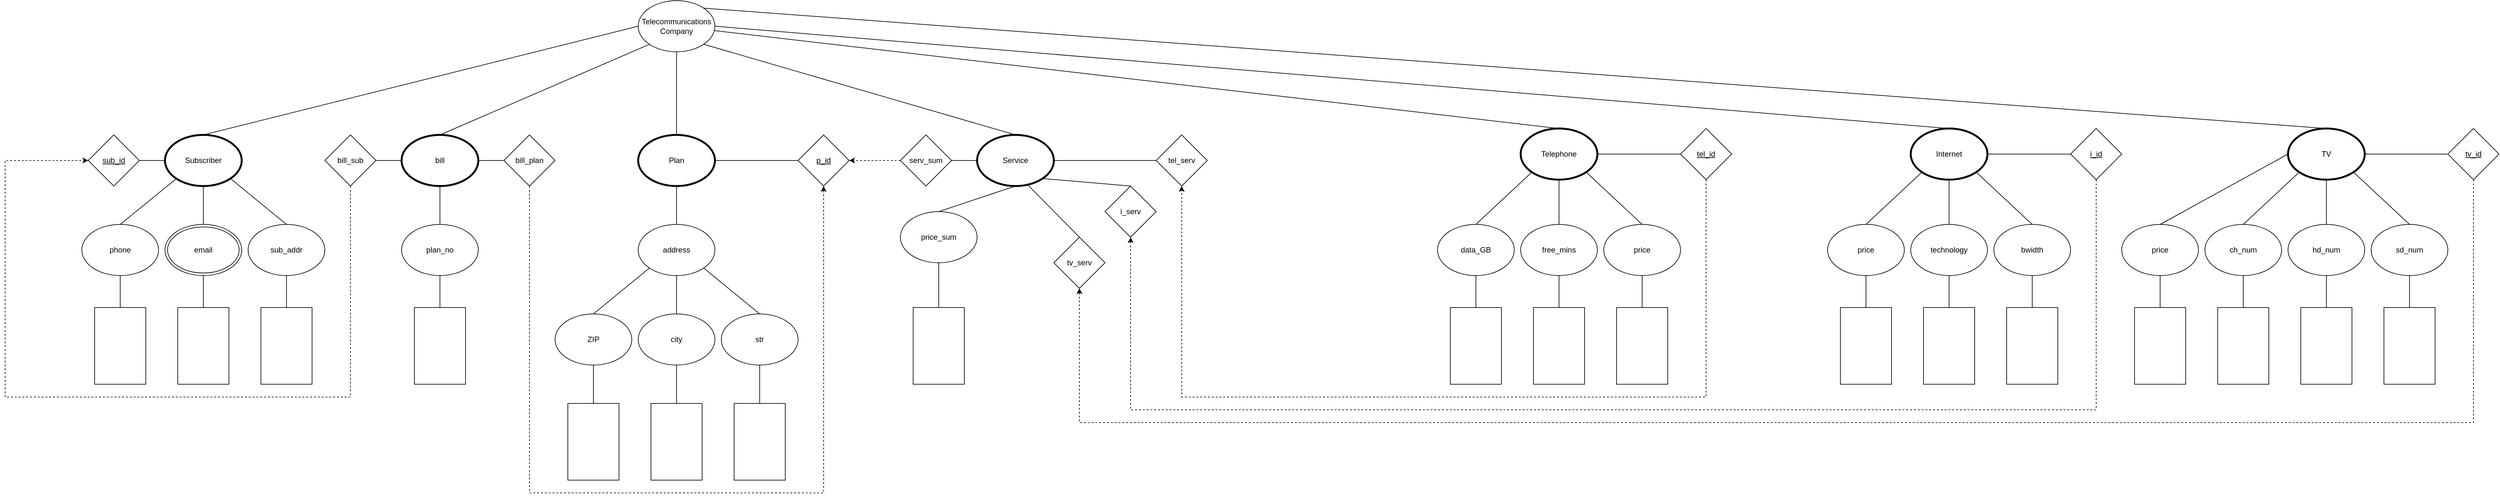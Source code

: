 <mxfile version="20.6.2" type="device"><diagram id="_O1bVxyvgIT5ZlkTUjTF" name="Page-1"><mxGraphModel dx="1806" dy="826" grid="1" gridSize="10" guides="1" tooltips="1" connect="1" arrows="1" fold="1" page="0" pageScale="1" pageWidth="850" pageHeight="1100" math="0" shadow="0"><root><mxCell id="0"/><mxCell id="1" parent="0"/><mxCell id="fbvqgnFjn6PV2NmL-w1n-10" style="rounded=0;orthogonalLoop=1;jettySize=auto;html=1;exitX=0;exitY=0.5;exitDx=0;exitDy=0;entryX=0.5;entryY=0;entryDx=0;entryDy=0;endArrow=none;endFill=0;" parent="1" source="fbvqgnFjn6PV2NmL-w1n-1" target="fbvqgnFjn6PV2NmL-w1n-14" edge="1"><mxGeometry relative="1" as="geometry"><mxPoint x="70" y="240" as="targetPoint"/></mxGeometry></mxCell><mxCell id="fbvqgnFjn6PV2NmL-w1n-67" style="edgeStyle=none;rounded=0;orthogonalLoop=1;jettySize=auto;html=1;exitX=0.5;exitY=1;exitDx=0;exitDy=0;entryX=0.5;entryY=0;entryDx=0;entryDy=0;endArrow=none;endFill=0;" parent="1" source="fbvqgnFjn6PV2NmL-w1n-1" target="fbvqgnFjn6PV2NmL-w1n-47" edge="1"><mxGeometry relative="1" as="geometry"/></mxCell><mxCell id="fbvqgnFjn6PV2NmL-w1n-1" value="Telecommunications&lt;br&gt;Company" style="ellipse;whiteSpace=wrap;html=1;" parent="1" vertex="1"><mxGeometry x="710" y="30" width="120" height="80" as="geometry"/></mxCell><mxCell id="fbvqgnFjn6PV2NmL-w1n-16" style="rounded=0;orthogonalLoop=1;jettySize=auto;html=1;exitX=0;exitY=0.5;exitDx=0;exitDy=0;entryX=1;entryY=0.5;entryDx=0;entryDy=0;endArrow=none;endFill=0;" parent="1" source="fbvqgnFjn6PV2NmL-w1n-14" target="fbvqgnFjn6PV2NmL-w1n-15" edge="1"><mxGeometry relative="1" as="geometry"/></mxCell><mxCell id="fbvqgnFjn6PV2NmL-w1n-23" style="rounded=0;orthogonalLoop=1;jettySize=auto;html=1;exitX=0.5;exitY=1;exitDx=0;exitDy=0;entryX=0.5;entryY=0;entryDx=0;entryDy=0;endArrow=none;endFill=0;" parent="1" source="fbvqgnFjn6PV2NmL-w1n-14" target="fbvqgnFjn6PV2NmL-w1n-25" edge="1"><mxGeometry relative="1" as="geometry"><mxPoint x="30" y="380.0" as="targetPoint"/></mxGeometry></mxCell><mxCell id="fbvqgnFjn6PV2NmL-w1n-24" style="rounded=0;orthogonalLoop=1;jettySize=auto;html=1;exitX=1;exitY=1;exitDx=0;exitDy=0;entryX=0.5;entryY=0;entryDx=0;entryDy=0;endArrow=none;endFill=0;" parent="1" source="fbvqgnFjn6PV2NmL-w1n-14" target="fbvqgnFjn6PV2NmL-w1n-21" edge="1"><mxGeometry relative="1" as="geometry"/></mxCell><mxCell id="fbvqgnFjn6PV2NmL-w1n-14" value="Subscriber" style="ellipse;whiteSpace=wrap;html=1;strokeWidth=3;" parent="1" vertex="1"><mxGeometry x="-30" y="240" width="120" height="80" as="geometry"/></mxCell><mxCell id="fbvqgnFjn6PV2NmL-w1n-15" value="&lt;u&gt;sub_id&lt;/u&gt;" style="rhombus;whiteSpace=wrap;html=1;" parent="1" vertex="1"><mxGeometry x="-150" y="240" width="80" height="80" as="geometry"/></mxCell><mxCell id="fbvqgnFjn6PV2NmL-w1n-31" style="rounded=0;orthogonalLoop=1;jettySize=auto;html=1;exitX=0.5;exitY=1;exitDx=0;exitDy=0;entryX=0.5;entryY=0;entryDx=0;entryDy=0;endArrow=none;endFill=0;" parent="1" source="fbvqgnFjn6PV2NmL-w1n-19" target="fbvqgnFjn6PV2NmL-w1n-27" edge="1"><mxGeometry relative="1" as="geometry"/></mxCell><mxCell id="fbvqgnFjn6PV2NmL-w1n-19" value="phone" style="ellipse;whiteSpace=wrap;html=1;" parent="1" vertex="1"><mxGeometry x="-160" y="380" width="120" height="80" as="geometry"/></mxCell><mxCell id="fbvqgnFjn6PV2NmL-w1n-33" style="rounded=0;orthogonalLoop=1;jettySize=auto;html=1;exitX=0.5;exitY=1;exitDx=0;exitDy=0;entryX=0.5;entryY=0;entryDx=0;entryDy=0;endArrow=none;endFill=0;" parent="1" source="fbvqgnFjn6PV2NmL-w1n-21" target="fbvqgnFjn6PV2NmL-w1n-29" edge="1"><mxGeometry relative="1" as="geometry"/></mxCell><mxCell id="fbvqgnFjn6PV2NmL-w1n-21" value="sub_addr" style="ellipse;whiteSpace=wrap;html=1;" parent="1" vertex="1"><mxGeometry x="100" y="380" width="120" height="80" as="geometry"/></mxCell><mxCell id="fbvqgnFjn6PV2NmL-w1n-32" style="rounded=0;orthogonalLoop=1;jettySize=auto;html=1;exitX=0.5;exitY=1;exitDx=0;exitDy=0;entryX=0.5;entryY=0;entryDx=0;entryDy=0;endArrow=none;endFill=0;" parent="1" source="fbvqgnFjn6PV2NmL-w1n-25" target="fbvqgnFjn6PV2NmL-w1n-30" edge="1"><mxGeometry relative="1" as="geometry"/></mxCell><mxCell id="fbvqgnFjn6PV2NmL-w1n-25" value="email" style="ellipse;shape=doubleEllipse;whiteSpace=wrap;html=1;" parent="1" vertex="1"><mxGeometry x="-30" y="380" width="120" height="80" as="geometry"/></mxCell><mxCell id="fbvqgnFjn6PV2NmL-w1n-27" value="" style="rounded=0;whiteSpace=wrap;html=1;" parent="1" vertex="1"><mxGeometry x="-140" y="510" width="80" height="120" as="geometry"/></mxCell><mxCell id="fbvqgnFjn6PV2NmL-w1n-29" value="" style="rounded=0;whiteSpace=wrap;html=1;" parent="1" vertex="1"><mxGeometry x="120" y="510" width="80" height="120" as="geometry"/></mxCell><mxCell id="fbvqgnFjn6PV2NmL-w1n-30" value="" style="rounded=0;whiteSpace=wrap;html=1;" parent="1" vertex="1"><mxGeometry x="-10" y="510" width="80" height="120" as="geometry"/></mxCell><mxCell id="fbvqgnFjn6PV2NmL-w1n-34" style="rounded=0;orthogonalLoop=1;jettySize=auto;html=1;exitX=0;exitY=1;exitDx=0;exitDy=0;entryX=0.5;entryY=0;entryDx=0;entryDy=0;endArrow=none;endFill=0;" parent="1" edge="1"><mxGeometry relative="1" as="geometry"><mxPoint x="-12.18" y="308.447" as="sourcePoint"/><mxPoint x="-100" y="380.0" as="targetPoint"/></mxGeometry></mxCell><mxCell id="fbvqgnFjn6PV2NmL-w1n-39" style="edgeStyle=none;rounded=0;orthogonalLoop=1;jettySize=auto;html=1;exitX=0.5;exitY=1;exitDx=0;exitDy=0;entryX=0.5;entryY=0;entryDx=0;entryDy=0;endArrow=none;endFill=0;" parent="1" source="fbvqgnFjn6PV2NmL-w1n-36" target="fbvqgnFjn6PV2NmL-w1n-38" edge="1"><mxGeometry relative="1" as="geometry"/></mxCell><mxCell id="fbvqgnFjn6PV2NmL-w1n-41" style="edgeStyle=none;rounded=0;orthogonalLoop=1;jettySize=auto;html=1;exitX=0.5;exitY=0;exitDx=0;exitDy=0;entryX=0;entryY=1;entryDx=0;entryDy=0;endArrow=none;endFill=0;" parent="1" source="fbvqgnFjn6PV2NmL-w1n-36" target="fbvqgnFjn6PV2NmL-w1n-1" edge="1"><mxGeometry relative="1" as="geometry"/></mxCell><mxCell id="fbvqgnFjn6PV2NmL-w1n-43" style="edgeStyle=none;rounded=0;orthogonalLoop=1;jettySize=auto;html=1;exitX=0;exitY=0.5;exitDx=0;exitDy=0;entryX=1;entryY=0.5;entryDx=0;entryDy=0;endArrow=none;endFill=0;" parent="1" source="fbvqgnFjn6PV2NmL-w1n-36" target="fbvqgnFjn6PV2NmL-w1n-42" edge="1"><mxGeometry relative="1" as="geometry"/></mxCell><mxCell id="fbvqgnFjn6PV2NmL-w1n-46" style="rounded=0;orthogonalLoop=1;jettySize=auto;html=1;exitX=1;exitY=0.5;exitDx=0;exitDy=0;entryX=0;entryY=0.5;entryDx=0;entryDy=0;endArrow=none;endFill=0;" parent="1" source="fbvqgnFjn6PV2NmL-w1n-36" target="fbvqgnFjn6PV2NmL-w1n-45" edge="1"><mxGeometry relative="1" as="geometry"/></mxCell><mxCell id="fbvqgnFjn6PV2NmL-w1n-36" value="bill" style="ellipse;whiteSpace=wrap;html=1;strokeWidth=3;" parent="1" vertex="1"><mxGeometry x="340" y="240" width="120" height="80" as="geometry"/></mxCell><mxCell id="fbvqgnFjn6PV2NmL-w1n-37" value="" style="rounded=0;whiteSpace=wrap;html=1;" parent="1" vertex="1"><mxGeometry x="360" y="510" width="80" height="120" as="geometry"/></mxCell><mxCell id="fbvqgnFjn6PV2NmL-w1n-40" style="edgeStyle=none;rounded=0;orthogonalLoop=1;jettySize=auto;html=1;exitX=0.5;exitY=1;exitDx=0;exitDy=0;entryX=0.5;entryY=0;entryDx=0;entryDy=0;endArrow=none;endFill=0;" parent="1" source="fbvqgnFjn6PV2NmL-w1n-38" target="fbvqgnFjn6PV2NmL-w1n-37" edge="1"><mxGeometry relative="1" as="geometry"/></mxCell><mxCell id="fbvqgnFjn6PV2NmL-w1n-38" value="plan_no" style="ellipse;whiteSpace=wrap;html=1;" parent="1" vertex="1"><mxGeometry x="340" y="380" width="120" height="80" as="geometry"/></mxCell><mxCell id="fbvqgnFjn6PV2NmL-w1n-44" style="edgeStyle=orthogonalEdgeStyle;rounded=0;orthogonalLoop=1;jettySize=auto;html=1;exitX=0.5;exitY=1;exitDx=0;exitDy=0;entryX=0;entryY=0.5;entryDx=0;entryDy=0;endArrow=classic;endFill=1;dashed=1;" parent="1" source="fbvqgnFjn6PV2NmL-w1n-42" target="fbvqgnFjn6PV2NmL-w1n-15" edge="1"><mxGeometry relative="1" as="geometry"><Array as="points"><mxPoint x="260" y="650"/><mxPoint x="-280" y="650"/><mxPoint x="-280" y="280"/></Array></mxGeometry></mxCell><mxCell id="fbvqgnFjn6PV2NmL-w1n-42" value="bill_sub" style="rhombus;whiteSpace=wrap;html=1;" parent="1" vertex="1"><mxGeometry x="220" y="240" width="80" height="80" as="geometry"/></mxCell><mxCell id="fbvqgnFjn6PV2NmL-w1n-50" style="edgeStyle=orthogonalEdgeStyle;rounded=0;orthogonalLoop=1;jettySize=auto;html=1;exitX=0.5;exitY=1;exitDx=0;exitDy=0;entryX=0.5;entryY=1;entryDx=0;entryDy=0;endArrow=classic;endFill=1;dashed=1;" parent="1" source="fbvqgnFjn6PV2NmL-w1n-45" target="fbvqgnFjn6PV2NmL-w1n-49" edge="1"><mxGeometry relative="1" as="geometry"><Array as="points"><mxPoint x="540" y="800"/><mxPoint x="1000" y="800"/></Array></mxGeometry></mxCell><mxCell id="fbvqgnFjn6PV2NmL-w1n-45" value="bill_plan" style="rhombus;whiteSpace=wrap;html=1;" parent="1" vertex="1"><mxGeometry x="500" y="240" width="80" height="80" as="geometry"/></mxCell><mxCell id="fbvqgnFjn6PV2NmL-w1n-56" style="rounded=0;orthogonalLoop=1;jettySize=auto;html=1;exitX=0.5;exitY=1;exitDx=0;exitDy=0;entryX=0.5;entryY=0;entryDx=0;entryDy=0;endArrow=none;endFill=0;" parent="1" source="fbvqgnFjn6PV2NmL-w1n-47" target="fbvqgnFjn6PV2NmL-w1n-51" edge="1"><mxGeometry relative="1" as="geometry"/></mxCell><mxCell id="fbvqgnFjn6PV2NmL-w1n-47" value="Plan" style="ellipse;whiteSpace=wrap;html=1;strokeWidth=3;" parent="1" vertex="1"><mxGeometry x="710" y="240" width="120" height="80" as="geometry"/></mxCell><mxCell id="fbvqgnFjn6PV2NmL-w1n-68" style="edgeStyle=none;rounded=0;orthogonalLoop=1;jettySize=auto;html=1;exitX=0;exitY=0.5;exitDx=0;exitDy=0;entryX=1;entryY=0.5;entryDx=0;entryDy=0;endArrow=none;endFill=0;" parent="1" source="fbvqgnFjn6PV2NmL-w1n-49" target="fbvqgnFjn6PV2NmL-w1n-47" edge="1"><mxGeometry relative="1" as="geometry"/></mxCell><mxCell id="fbvqgnFjn6PV2NmL-w1n-49" value="&lt;u&gt;p_id&lt;/u&gt;" style="rhombus;whiteSpace=wrap;html=1;" parent="1" vertex="1"><mxGeometry x="960" y="240" width="80" height="80" as="geometry"/></mxCell><mxCell id="fbvqgnFjn6PV2NmL-w1n-57" style="edgeStyle=none;rounded=0;orthogonalLoop=1;jettySize=auto;html=1;exitX=0;exitY=1;exitDx=0;exitDy=0;entryX=0.5;entryY=0;entryDx=0;entryDy=0;endArrow=none;endFill=0;" parent="1" source="fbvqgnFjn6PV2NmL-w1n-51" target="fbvqgnFjn6PV2NmL-w1n-54" edge="1"><mxGeometry relative="1" as="geometry"/></mxCell><mxCell id="fbvqgnFjn6PV2NmL-w1n-58" style="edgeStyle=none;rounded=0;orthogonalLoop=1;jettySize=auto;html=1;exitX=0.5;exitY=1;exitDx=0;exitDy=0;entryX=0.5;entryY=0;entryDx=0;entryDy=0;endArrow=none;endFill=0;" parent="1" source="fbvqgnFjn6PV2NmL-w1n-51" target="fbvqgnFjn6PV2NmL-w1n-55" edge="1"><mxGeometry relative="1" as="geometry"/></mxCell><mxCell id="fbvqgnFjn6PV2NmL-w1n-59" style="edgeStyle=none;rounded=0;orthogonalLoop=1;jettySize=auto;html=1;exitX=1;exitY=1;exitDx=0;exitDy=0;entryX=0.5;entryY=0;entryDx=0;entryDy=0;endArrow=none;endFill=0;" parent="1" source="fbvqgnFjn6PV2NmL-w1n-51" target="fbvqgnFjn6PV2NmL-w1n-53" edge="1"><mxGeometry relative="1" as="geometry"/></mxCell><mxCell id="fbvqgnFjn6PV2NmL-w1n-51" value="address" style="ellipse;whiteSpace=wrap;html=1;" parent="1" vertex="1"><mxGeometry x="710" y="380" width="120" height="80" as="geometry"/></mxCell><mxCell id="fbvqgnFjn6PV2NmL-w1n-66" style="edgeStyle=none;rounded=0;orthogonalLoop=1;jettySize=auto;html=1;exitX=0.5;exitY=1;exitDx=0;exitDy=0;entryX=0.5;entryY=0;entryDx=0;entryDy=0;endArrow=none;endFill=0;" parent="1" source="fbvqgnFjn6PV2NmL-w1n-53" target="fbvqgnFjn6PV2NmL-w1n-62" edge="1"><mxGeometry relative="1" as="geometry"/></mxCell><mxCell id="fbvqgnFjn6PV2NmL-w1n-53" value="str" style="ellipse;whiteSpace=wrap;html=1;" parent="1" vertex="1"><mxGeometry x="840" y="520" width="120" height="80" as="geometry"/></mxCell><mxCell id="fbvqgnFjn6PV2NmL-w1n-64" style="edgeStyle=none;rounded=0;orthogonalLoop=1;jettySize=auto;html=1;exitX=0.5;exitY=1;exitDx=0;exitDy=0;entryX=0.5;entryY=0;entryDx=0;entryDy=0;endArrow=none;endFill=0;" parent="1" source="fbvqgnFjn6PV2NmL-w1n-54" target="fbvqgnFjn6PV2NmL-w1n-60" edge="1"><mxGeometry relative="1" as="geometry"/></mxCell><mxCell id="fbvqgnFjn6PV2NmL-w1n-54" value="ZIP" style="ellipse;whiteSpace=wrap;html=1;" parent="1" vertex="1"><mxGeometry x="580" y="520" width="120" height="80" as="geometry"/></mxCell><mxCell id="fbvqgnFjn6PV2NmL-w1n-65" style="edgeStyle=none;rounded=0;orthogonalLoop=1;jettySize=auto;html=1;exitX=0.5;exitY=1;exitDx=0;exitDy=0;entryX=0.5;entryY=0;entryDx=0;entryDy=0;endArrow=none;endFill=0;" parent="1" source="fbvqgnFjn6PV2NmL-w1n-55" target="fbvqgnFjn6PV2NmL-w1n-63" edge="1"><mxGeometry relative="1" as="geometry"/></mxCell><mxCell id="fbvqgnFjn6PV2NmL-w1n-55" value="city" style="ellipse;whiteSpace=wrap;html=1;" parent="1" vertex="1"><mxGeometry x="710" y="520" width="120" height="80" as="geometry"/></mxCell><mxCell id="fbvqgnFjn6PV2NmL-w1n-60" value="" style="rounded=0;whiteSpace=wrap;html=1;" parent="1" vertex="1"><mxGeometry x="600" y="660" width="80" height="120" as="geometry"/></mxCell><mxCell id="fbvqgnFjn6PV2NmL-w1n-62" value="" style="rounded=0;whiteSpace=wrap;html=1;" parent="1" vertex="1"><mxGeometry x="860" y="660" width="80" height="120" as="geometry"/></mxCell><mxCell id="fbvqgnFjn6PV2NmL-w1n-63" value="" style="rounded=0;whiteSpace=wrap;html=1;" parent="1" vertex="1"><mxGeometry x="730" y="660" width="80" height="120" as="geometry"/></mxCell><mxCell id="fbvqgnFjn6PV2NmL-w1n-72" style="edgeStyle=none;rounded=0;orthogonalLoop=1;jettySize=auto;html=1;exitX=0;exitY=0.5;exitDx=0;exitDy=0;entryX=1;entryY=0.5;entryDx=0;entryDy=0;endArrow=none;endFill=0;" parent="1" source="fbvqgnFjn6PV2NmL-w1n-69" target="fbvqgnFjn6PV2NmL-w1n-70" edge="1"><mxGeometry relative="1" as="geometry"/></mxCell><mxCell id="fbvqgnFjn6PV2NmL-w1n-75" style="edgeStyle=none;rounded=0;orthogonalLoop=1;jettySize=auto;html=1;exitX=0.5;exitY=1;exitDx=0;exitDy=0;entryX=0.5;entryY=0;entryDx=0;entryDy=0;endArrow=none;endFill=0;" parent="1" source="fbvqgnFjn6PV2NmL-w1n-69" target="fbvqgnFjn6PV2NmL-w1n-74" edge="1"><mxGeometry relative="1" as="geometry"/></mxCell><mxCell id="fbvqgnFjn6PV2NmL-w1n-78" style="edgeStyle=none;rounded=0;orthogonalLoop=1;jettySize=auto;html=1;exitX=0.5;exitY=0;exitDx=0;exitDy=0;entryX=1;entryY=1;entryDx=0;entryDy=0;endArrow=none;endFill=0;" parent="1" source="fbvqgnFjn6PV2NmL-w1n-69" target="fbvqgnFjn6PV2NmL-w1n-1" edge="1"><mxGeometry relative="1" as="geometry"/></mxCell><mxCell id="fbvqgnFjn6PV2NmL-w1n-69" value="Service" style="ellipse;whiteSpace=wrap;html=1;strokeWidth=3;" parent="1" vertex="1"><mxGeometry x="1240" y="240" width="120" height="80" as="geometry"/></mxCell><mxCell id="fbvqgnFjn6PV2NmL-w1n-73" style="edgeStyle=none;rounded=0;orthogonalLoop=1;jettySize=auto;html=1;exitX=0;exitY=0.5;exitDx=0;exitDy=0;entryX=1;entryY=0.5;entryDx=0;entryDy=0;endArrow=classic;endFill=1;dashed=1;" parent="1" source="fbvqgnFjn6PV2NmL-w1n-70" target="fbvqgnFjn6PV2NmL-w1n-49" edge="1"><mxGeometry relative="1" as="geometry"/></mxCell><mxCell id="fbvqgnFjn6PV2NmL-w1n-70" value="serv_sum" style="rhombus;whiteSpace=wrap;html=1;" parent="1" vertex="1"><mxGeometry x="1120" y="240" width="80" height="80" as="geometry"/></mxCell><mxCell id="fbvqgnFjn6PV2NmL-w1n-74" value="price_sum" style="ellipse;whiteSpace=wrap;html=1;" parent="1" vertex="1"><mxGeometry x="1120" y="360" width="120" height="80" as="geometry"/></mxCell><mxCell id="fbvqgnFjn6PV2NmL-w1n-77" style="edgeStyle=none;rounded=0;orthogonalLoop=1;jettySize=auto;html=1;exitX=0.5;exitY=0;exitDx=0;exitDy=0;entryX=0.5;entryY=1;entryDx=0;entryDy=0;endArrow=none;endFill=0;" parent="1" source="fbvqgnFjn6PV2NmL-w1n-76" target="fbvqgnFjn6PV2NmL-w1n-74" edge="1"><mxGeometry relative="1" as="geometry"/></mxCell><mxCell id="fbvqgnFjn6PV2NmL-w1n-76" value="" style="rounded=0;whiteSpace=wrap;html=1;" parent="1" vertex="1"><mxGeometry x="1140" y="510" width="80" height="120" as="geometry"/></mxCell><mxCell id="fbvqgnFjn6PV2NmL-w1n-83" style="edgeStyle=none;rounded=0;orthogonalLoop=1;jettySize=auto;html=1;exitX=0.5;exitY=0;exitDx=0;exitDy=0;endArrow=none;endFill=0;" parent="1" source="fbvqgnFjn6PV2NmL-w1n-79" target="fbvqgnFjn6PV2NmL-w1n-1" edge="1"><mxGeometry relative="1" as="geometry"/></mxCell><mxCell id="fbvqgnFjn6PV2NmL-w1n-87" style="edgeStyle=none;rounded=0;orthogonalLoop=1;jettySize=auto;html=1;exitX=1;exitY=0.5;exitDx=0;exitDy=0;entryX=0;entryY=0.5;entryDx=0;entryDy=0;endArrow=none;endFill=0;" parent="1" source="fbvqgnFjn6PV2NmL-w1n-79" target="fbvqgnFjn6PV2NmL-w1n-86" edge="1"><mxGeometry relative="1" as="geometry"/></mxCell><mxCell id="fbvqgnFjn6PV2NmL-w1n-91" style="edgeStyle=none;rounded=0;orthogonalLoop=1;jettySize=auto;html=1;exitX=0;exitY=1;exitDx=0;exitDy=0;entryX=0.5;entryY=0;entryDx=0;entryDy=0;endArrow=none;endFill=0;" parent="1" source="fbvqgnFjn6PV2NmL-w1n-79" target="fbvqgnFjn6PV2NmL-w1n-89" edge="1"><mxGeometry relative="1" as="geometry"/></mxCell><mxCell id="fbvqgnFjn6PV2NmL-w1n-92" style="edgeStyle=none;rounded=0;orthogonalLoop=1;jettySize=auto;html=1;exitX=0.5;exitY=1;exitDx=0;exitDy=0;entryX=0.5;entryY=0;entryDx=0;entryDy=0;endArrow=none;endFill=0;" parent="1" source="fbvqgnFjn6PV2NmL-w1n-79" target="fbvqgnFjn6PV2NmL-w1n-88" edge="1"><mxGeometry relative="1" as="geometry"/></mxCell><mxCell id="fbvqgnFjn6PV2NmL-w1n-93" style="edgeStyle=none;rounded=0;orthogonalLoop=1;jettySize=auto;html=1;exitX=1;exitY=1;exitDx=0;exitDy=0;entryX=0.5;entryY=0;entryDx=0;entryDy=0;endArrow=none;endFill=0;" parent="1" source="fbvqgnFjn6PV2NmL-w1n-79" target="fbvqgnFjn6PV2NmL-w1n-90" edge="1"><mxGeometry relative="1" as="geometry"/></mxCell><mxCell id="fbvqgnFjn6PV2NmL-w1n-79" value="Telephone" style="ellipse;whiteSpace=wrap;html=1;strokeWidth=3;" parent="1" vertex="1"><mxGeometry x="2090" y="230" width="120" height="80" as="geometry"/></mxCell><mxCell id="fbvqgnFjn6PV2NmL-w1n-85" style="edgeStyle=none;rounded=0;orthogonalLoop=1;jettySize=auto;html=1;exitX=0.5;exitY=0;exitDx=0;exitDy=0;endArrow=none;endFill=0;entryX=1;entryY=0;entryDx=0;entryDy=0;" parent="1" source="fbvqgnFjn6PV2NmL-w1n-81" target="fbvqgnFjn6PV2NmL-w1n-1" edge="1"><mxGeometry relative="1" as="geometry"><mxPoint x="860" y="110" as="targetPoint"/></mxGeometry></mxCell><mxCell id="fbvqgnFjn6PV2NmL-w1n-130" style="edgeStyle=none;rounded=0;orthogonalLoop=1;jettySize=auto;html=1;exitX=0;exitY=0.5;exitDx=0;exitDy=0;entryX=0.5;entryY=0;entryDx=0;entryDy=0;endArrow=none;endFill=0;" parent="1" source="fbvqgnFjn6PV2NmL-w1n-81" target="fbvqgnFjn6PV2NmL-w1n-127" edge="1"><mxGeometry relative="1" as="geometry"/></mxCell><mxCell id="fbvqgnFjn6PV2NmL-w1n-131" style="edgeStyle=none;rounded=0;orthogonalLoop=1;jettySize=auto;html=1;exitX=0;exitY=1;exitDx=0;exitDy=0;entryX=0.5;entryY=0;entryDx=0;entryDy=0;endArrow=none;endFill=0;" parent="1" source="fbvqgnFjn6PV2NmL-w1n-81" target="fbvqgnFjn6PV2NmL-w1n-126" edge="1"><mxGeometry relative="1" as="geometry"/></mxCell><mxCell id="fbvqgnFjn6PV2NmL-w1n-132" style="edgeStyle=none;rounded=0;orthogonalLoop=1;jettySize=auto;html=1;exitX=0.5;exitY=1;exitDx=0;exitDy=0;entryX=0.5;entryY=0;entryDx=0;entryDy=0;endArrow=none;endFill=0;" parent="1" source="fbvqgnFjn6PV2NmL-w1n-81" target="fbvqgnFjn6PV2NmL-w1n-128" edge="1"><mxGeometry relative="1" as="geometry"/></mxCell><mxCell id="fbvqgnFjn6PV2NmL-w1n-133" style="edgeStyle=none;rounded=0;orthogonalLoop=1;jettySize=auto;html=1;exitX=1;exitY=1;exitDx=0;exitDy=0;entryX=0.5;entryY=0;entryDx=0;entryDy=0;endArrow=none;endFill=0;" parent="1" source="fbvqgnFjn6PV2NmL-w1n-81" target="fbvqgnFjn6PV2NmL-w1n-129" edge="1"><mxGeometry relative="1" as="geometry"/></mxCell><mxCell id="fbvqgnFjn6PV2NmL-w1n-81" value="TV" style="ellipse;whiteSpace=wrap;html=1;strokeWidth=3;" parent="1" vertex="1"><mxGeometry x="3290" y="230" width="120" height="80" as="geometry"/></mxCell><mxCell id="fbvqgnFjn6PV2NmL-w1n-84" style="edgeStyle=none;rounded=0;orthogonalLoop=1;jettySize=auto;html=1;exitX=0.5;exitY=0;exitDx=0;exitDy=0;entryX=1;entryY=0.5;entryDx=0;entryDy=0;endArrow=none;endFill=0;" parent="1" source="fbvqgnFjn6PV2NmL-w1n-82" target="fbvqgnFjn6PV2NmL-w1n-1" edge="1"><mxGeometry relative="1" as="geometry"/></mxCell><mxCell id="fbvqgnFjn6PV2NmL-w1n-117" style="rounded=0;orthogonalLoop=1;jettySize=auto;html=1;exitX=0;exitY=1;exitDx=0;exitDy=0;entryX=0.5;entryY=0;entryDx=0;entryDy=0;endArrow=none;endFill=0;" parent="1" source="fbvqgnFjn6PV2NmL-w1n-82" target="fbvqgnFjn6PV2NmL-w1n-109" edge="1"><mxGeometry relative="1" as="geometry"/></mxCell><mxCell id="fbvqgnFjn6PV2NmL-w1n-118" style="edgeStyle=none;rounded=0;orthogonalLoop=1;jettySize=auto;html=1;exitX=0.5;exitY=1;exitDx=0;exitDy=0;entryX=0.5;entryY=0;entryDx=0;entryDy=0;endArrow=none;endFill=0;" parent="1" source="fbvqgnFjn6PV2NmL-w1n-82" target="fbvqgnFjn6PV2NmL-w1n-107" edge="1"><mxGeometry relative="1" as="geometry"/></mxCell><mxCell id="fbvqgnFjn6PV2NmL-w1n-119" style="edgeStyle=none;rounded=0;orthogonalLoop=1;jettySize=auto;html=1;exitX=1;exitY=1;exitDx=0;exitDy=0;entryX=0.5;entryY=0;entryDx=0;entryDy=0;endArrow=none;endFill=0;" parent="1" source="fbvqgnFjn6PV2NmL-w1n-82" target="fbvqgnFjn6PV2NmL-w1n-108" edge="1"><mxGeometry relative="1" as="geometry"/></mxCell><mxCell id="fbvqgnFjn6PV2NmL-w1n-82" value="Internet" style="ellipse;whiteSpace=wrap;html=1;strokeWidth=3;" parent="1" vertex="1"><mxGeometry x="2700" y="230" width="120" height="80" as="geometry"/></mxCell><mxCell id="fbvqgnFjn6PV2NmL-w1n-100" style="edgeStyle=orthogonalEdgeStyle;rounded=0;orthogonalLoop=1;jettySize=auto;html=1;exitX=0.5;exitY=1;exitDx=0;exitDy=0;entryX=0.5;entryY=1;entryDx=0;entryDy=0;endArrow=classic;endFill=1;dashed=1;" parent="1" source="fbvqgnFjn6PV2NmL-w1n-86" target="fbvqgnFjn6PV2NmL-w1n-142" edge="1"><mxGeometry relative="1" as="geometry"><Array as="points"><mxPoint x="2380" y="650"/><mxPoint x="1560" y="650"/></Array></mxGeometry></mxCell><mxCell id="fbvqgnFjn6PV2NmL-w1n-86" value="&lt;u&gt;tel_id&lt;/u&gt;" style="rhombus;whiteSpace=wrap;html=1;" parent="1" vertex="1"><mxGeometry x="2340" y="230" width="80" height="80" as="geometry"/></mxCell><mxCell id="fbvqgnFjn6PV2NmL-w1n-98" style="edgeStyle=none;rounded=0;orthogonalLoop=1;jettySize=auto;html=1;exitX=0.5;exitY=1;exitDx=0;exitDy=0;entryX=0.5;entryY=0;entryDx=0;entryDy=0;endArrow=none;endFill=0;" parent="1" source="fbvqgnFjn6PV2NmL-w1n-88" target="fbvqgnFjn6PV2NmL-w1n-95" edge="1"><mxGeometry relative="1" as="geometry"/></mxCell><mxCell id="fbvqgnFjn6PV2NmL-w1n-88" value="free_mins" style="ellipse;whiteSpace=wrap;html=1;" parent="1" vertex="1"><mxGeometry x="2090" y="380" width="120" height="80" as="geometry"/></mxCell><mxCell id="fbvqgnFjn6PV2NmL-w1n-97" style="edgeStyle=none;rounded=0;orthogonalLoop=1;jettySize=auto;html=1;exitX=0.5;exitY=1;exitDx=0;exitDy=0;entryX=0.5;entryY=0;entryDx=0;entryDy=0;endArrow=none;endFill=0;" parent="1" source="fbvqgnFjn6PV2NmL-w1n-89" target="fbvqgnFjn6PV2NmL-w1n-94" edge="1"><mxGeometry relative="1" as="geometry"/></mxCell><mxCell id="fbvqgnFjn6PV2NmL-w1n-89" value="data_GB" style="ellipse;whiteSpace=wrap;html=1;" parent="1" vertex="1"><mxGeometry x="1960" y="380" width="120" height="80" as="geometry"/></mxCell><mxCell id="fbvqgnFjn6PV2NmL-w1n-99" style="edgeStyle=none;rounded=0;orthogonalLoop=1;jettySize=auto;html=1;exitX=0.5;exitY=1;exitDx=0;exitDy=0;entryX=0.5;entryY=0;entryDx=0;entryDy=0;endArrow=none;endFill=0;" parent="1" source="fbvqgnFjn6PV2NmL-w1n-90" target="fbvqgnFjn6PV2NmL-w1n-96" edge="1"><mxGeometry relative="1" as="geometry"/></mxCell><mxCell id="fbvqgnFjn6PV2NmL-w1n-90" value="price" style="ellipse;whiteSpace=wrap;html=1;" parent="1" vertex="1"><mxGeometry x="2220" y="380" width="120" height="80" as="geometry"/></mxCell><mxCell id="fbvqgnFjn6PV2NmL-w1n-94" value="" style="rounded=0;whiteSpace=wrap;html=1;" parent="1" vertex="1"><mxGeometry x="1980" y="510" width="80" height="120" as="geometry"/></mxCell><mxCell id="fbvqgnFjn6PV2NmL-w1n-95" value="" style="rounded=0;whiteSpace=wrap;html=1;" parent="1" vertex="1"><mxGeometry x="2110" y="510" width="80" height="120" as="geometry"/></mxCell><mxCell id="fbvqgnFjn6PV2NmL-w1n-96" value="" style="rounded=0;whiteSpace=wrap;html=1;" parent="1" vertex="1"><mxGeometry x="2240" y="510" width="80" height="120" as="geometry"/></mxCell><mxCell id="fbvqgnFjn6PV2NmL-w1n-102" style="edgeStyle=orthogonalEdgeStyle;rounded=0;orthogonalLoop=1;jettySize=auto;html=1;exitX=0;exitY=0.5;exitDx=0;exitDy=0;entryX=1;entryY=0.5;entryDx=0;entryDy=0;endArrow=none;endFill=0;" parent="1" source="fbvqgnFjn6PV2NmL-w1n-101" target="fbvqgnFjn6PV2NmL-w1n-82" edge="1"><mxGeometry relative="1" as="geometry"/></mxCell><mxCell id="fbvqgnFjn6PV2NmL-w1n-103" style="edgeStyle=orthogonalEdgeStyle;rounded=0;orthogonalLoop=1;jettySize=auto;html=1;exitX=0.5;exitY=1;exitDx=0;exitDy=0;dashed=1;endArrow=classic;endFill=1;entryX=0.5;entryY=1;entryDx=0;entryDy=0;" parent="1" source="fbvqgnFjn6PV2NmL-w1n-101" target="aNW25xt4Cjuog1BQ8mWI-3" edge="1"><mxGeometry relative="1" as="geometry"><Array as="points"><mxPoint x="2990" y="670"/><mxPoint x="1480" y="670"/></Array><mxPoint x="1780" y="640" as="targetPoint"/></mxGeometry></mxCell><mxCell id="fbvqgnFjn6PV2NmL-w1n-101" value="&lt;u&gt;i_id&lt;/u&gt;" style="rhombus;whiteSpace=wrap;html=1;" parent="1" vertex="1"><mxGeometry x="2950" y="230" width="80" height="80" as="geometry"/></mxCell><mxCell id="fbvqgnFjn6PV2NmL-w1n-105" style="edgeStyle=orthogonalEdgeStyle;rounded=0;orthogonalLoop=1;jettySize=auto;html=1;exitX=0;exitY=0.5;exitDx=0;exitDy=0;entryX=1;entryY=0.5;entryDx=0;entryDy=0;endArrow=none;endFill=0;" parent="1" source="fbvqgnFjn6PV2NmL-w1n-104" target="fbvqgnFjn6PV2NmL-w1n-81" edge="1"><mxGeometry relative="1" as="geometry"/></mxCell><mxCell id="fbvqgnFjn6PV2NmL-w1n-106" style="edgeStyle=orthogonalEdgeStyle;rounded=0;orthogonalLoop=1;jettySize=auto;html=1;exitX=0.5;exitY=1;exitDx=0;exitDy=0;dashed=1;endArrow=classic;endFill=1;entryX=0.5;entryY=1;entryDx=0;entryDy=0;" parent="1" source="fbvqgnFjn6PV2NmL-w1n-104" target="aNW25xt4Cjuog1BQ8mWI-2" edge="1"><mxGeometry relative="1" as="geometry"><Array as="points"><mxPoint x="3580" y="690"/><mxPoint x="1400" y="690"/></Array><mxPoint x="1760" y="640" as="targetPoint"/></mxGeometry></mxCell><mxCell id="fbvqgnFjn6PV2NmL-w1n-104" value="&lt;u&gt;tv_id&lt;/u&gt;" style="rhombus;whiteSpace=wrap;html=1;" parent="1" vertex="1"><mxGeometry x="3540" y="230" width="80" height="80" as="geometry"/></mxCell><mxCell id="fbvqgnFjn6PV2NmL-w1n-124" style="edgeStyle=none;rounded=0;orthogonalLoop=1;jettySize=auto;html=1;exitX=0.5;exitY=1;exitDx=0;exitDy=0;entryX=0.5;entryY=0;entryDx=0;entryDy=0;endArrow=none;endFill=0;" parent="1" source="fbvqgnFjn6PV2NmL-w1n-107" target="fbvqgnFjn6PV2NmL-w1n-121" edge="1"><mxGeometry relative="1" as="geometry"/></mxCell><mxCell id="fbvqgnFjn6PV2NmL-w1n-107" value="technology" style="ellipse;whiteSpace=wrap;html=1;" parent="1" vertex="1"><mxGeometry x="2700" y="380" width="120" height="80" as="geometry"/></mxCell><mxCell id="fbvqgnFjn6PV2NmL-w1n-125" style="edgeStyle=none;rounded=0;orthogonalLoop=1;jettySize=auto;html=1;exitX=0.5;exitY=1;exitDx=0;exitDy=0;entryX=0.5;entryY=0;entryDx=0;entryDy=0;endArrow=none;endFill=0;" parent="1" source="fbvqgnFjn6PV2NmL-w1n-108" target="fbvqgnFjn6PV2NmL-w1n-122" edge="1"><mxGeometry relative="1" as="geometry"/></mxCell><mxCell id="fbvqgnFjn6PV2NmL-w1n-108" value="bwidth" style="ellipse;whiteSpace=wrap;html=1;" parent="1" vertex="1"><mxGeometry x="2830" y="380" width="120" height="80" as="geometry"/></mxCell><mxCell id="fbvqgnFjn6PV2NmL-w1n-123" style="edgeStyle=none;rounded=0;orthogonalLoop=1;jettySize=auto;html=1;exitX=0.5;exitY=1;exitDx=0;exitDy=0;entryX=0.5;entryY=0;entryDx=0;entryDy=0;endArrow=none;endFill=0;" parent="1" source="fbvqgnFjn6PV2NmL-w1n-109" target="fbvqgnFjn6PV2NmL-w1n-120" edge="1"><mxGeometry relative="1" as="geometry"/></mxCell><mxCell id="fbvqgnFjn6PV2NmL-w1n-109" value="price" style="ellipse;whiteSpace=wrap;html=1;" parent="1" vertex="1"><mxGeometry x="2570" y="380" width="120" height="80" as="geometry"/></mxCell><mxCell id="fbvqgnFjn6PV2NmL-w1n-120" value="" style="rounded=0;whiteSpace=wrap;html=1;" parent="1" vertex="1"><mxGeometry x="2590" y="510" width="80" height="120" as="geometry"/></mxCell><mxCell id="fbvqgnFjn6PV2NmL-w1n-121" value="" style="rounded=0;whiteSpace=wrap;html=1;" parent="1" vertex="1"><mxGeometry x="2720" y="510" width="80" height="120" as="geometry"/></mxCell><mxCell id="fbvqgnFjn6PV2NmL-w1n-122" value="" style="rounded=0;whiteSpace=wrap;html=1;" parent="1" vertex="1"><mxGeometry x="2850" y="510" width="80" height="120" as="geometry"/></mxCell><mxCell id="fbvqgnFjn6PV2NmL-w1n-139" style="edgeStyle=none;rounded=0;orthogonalLoop=1;jettySize=auto;html=1;exitX=0.5;exitY=1;exitDx=0;exitDy=0;entryX=0.5;entryY=0;entryDx=0;entryDy=0;endArrow=none;endFill=0;" parent="1" source="fbvqgnFjn6PV2NmL-w1n-126" target="fbvqgnFjn6PV2NmL-w1n-135" edge="1"><mxGeometry relative="1" as="geometry"/></mxCell><mxCell id="fbvqgnFjn6PV2NmL-w1n-126" value="ch_num" style="ellipse;whiteSpace=wrap;html=1;" parent="1" vertex="1"><mxGeometry x="3160" y="380" width="120" height="80" as="geometry"/></mxCell><mxCell id="fbvqgnFjn6PV2NmL-w1n-138" style="edgeStyle=none;rounded=0;orthogonalLoop=1;jettySize=auto;html=1;exitX=0.5;exitY=1;exitDx=0;exitDy=0;entryX=0.5;entryY=0;entryDx=0;entryDy=0;endArrow=none;endFill=0;" parent="1" source="fbvqgnFjn6PV2NmL-w1n-127" target="fbvqgnFjn6PV2NmL-w1n-134" edge="1"><mxGeometry relative="1" as="geometry"/></mxCell><mxCell id="fbvqgnFjn6PV2NmL-w1n-127" value="price" style="ellipse;whiteSpace=wrap;html=1;" parent="1" vertex="1"><mxGeometry x="3030" y="380" width="120" height="80" as="geometry"/></mxCell><mxCell id="fbvqgnFjn6PV2NmL-w1n-140" style="edgeStyle=none;rounded=0;orthogonalLoop=1;jettySize=auto;html=1;exitX=0.5;exitY=1;exitDx=0;exitDy=0;entryX=0.5;entryY=0;entryDx=0;entryDy=0;endArrow=none;endFill=0;" parent="1" source="fbvqgnFjn6PV2NmL-w1n-128" target="fbvqgnFjn6PV2NmL-w1n-136" edge="1"><mxGeometry relative="1" as="geometry"/></mxCell><mxCell id="fbvqgnFjn6PV2NmL-w1n-128" value="hd_num" style="ellipse;whiteSpace=wrap;html=1;" parent="1" vertex="1"><mxGeometry x="3290" y="380" width="120" height="80" as="geometry"/></mxCell><mxCell id="fbvqgnFjn6PV2NmL-w1n-141" style="edgeStyle=none;rounded=0;orthogonalLoop=1;jettySize=auto;html=1;exitX=0.5;exitY=1;exitDx=0;exitDy=0;entryX=0.5;entryY=0;entryDx=0;entryDy=0;endArrow=none;endFill=0;" parent="1" source="fbvqgnFjn6PV2NmL-w1n-129" target="fbvqgnFjn6PV2NmL-w1n-137" edge="1"><mxGeometry relative="1" as="geometry"/></mxCell><mxCell id="fbvqgnFjn6PV2NmL-w1n-129" value="sd_num" style="ellipse;whiteSpace=wrap;html=1;" parent="1" vertex="1"><mxGeometry x="3420" y="380" width="120" height="80" as="geometry"/></mxCell><mxCell id="fbvqgnFjn6PV2NmL-w1n-134" value="" style="rounded=0;whiteSpace=wrap;html=1;" parent="1" vertex="1"><mxGeometry x="3050" y="510" width="80" height="120" as="geometry"/></mxCell><mxCell id="fbvqgnFjn6PV2NmL-w1n-135" value="" style="rounded=0;whiteSpace=wrap;html=1;" parent="1" vertex="1"><mxGeometry x="3180" y="510" width="80" height="120" as="geometry"/></mxCell><mxCell id="fbvqgnFjn6PV2NmL-w1n-136" value="" style="rounded=0;whiteSpace=wrap;html=1;" parent="1" vertex="1"><mxGeometry x="3310" y="510" width="80" height="120" as="geometry"/></mxCell><mxCell id="fbvqgnFjn6PV2NmL-w1n-137" value="" style="rounded=0;whiteSpace=wrap;html=1;" parent="1" vertex="1"><mxGeometry x="3440" y="510" width="80" height="120" as="geometry"/></mxCell><mxCell id="fbvqgnFjn6PV2NmL-w1n-143" style="edgeStyle=none;rounded=0;orthogonalLoop=1;jettySize=auto;html=1;exitX=0;exitY=0.5;exitDx=0;exitDy=0;entryX=1;entryY=0.5;entryDx=0;entryDy=0;endArrow=none;endFill=0;" parent="1" source="fbvqgnFjn6PV2NmL-w1n-142" target="fbvqgnFjn6PV2NmL-w1n-69" edge="1"><mxGeometry relative="1" as="geometry"/></mxCell><mxCell id="fbvqgnFjn6PV2NmL-w1n-142" value="tel_serv" style="rhombus;whiteSpace=wrap;html=1;" parent="1" vertex="1"><mxGeometry x="1520" y="240" width="80" height="80" as="geometry"/></mxCell><mxCell id="aNW25xt4Cjuog1BQ8mWI-5" style="edgeStyle=none;rounded=0;orthogonalLoop=1;jettySize=auto;html=1;exitX=0.5;exitY=0;exitDx=0;exitDy=0;entryX=0.667;entryY=0.988;entryDx=0;entryDy=0;entryPerimeter=0;endArrow=none;endFill=0;" edge="1" parent="1" source="aNW25xt4Cjuog1BQ8mWI-2" target="fbvqgnFjn6PV2NmL-w1n-69"><mxGeometry relative="1" as="geometry"/></mxCell><mxCell id="aNW25xt4Cjuog1BQ8mWI-2" value="tv_serv" style="rhombus;whiteSpace=wrap;html=1;" vertex="1" parent="1"><mxGeometry x="1360" y="400" width="80" height="80" as="geometry"/></mxCell><mxCell id="aNW25xt4Cjuog1BQ8mWI-4" style="rounded=0;orthogonalLoop=1;jettySize=auto;html=1;exitX=0.5;exitY=0;exitDx=0;exitDy=0;entryX=1;entryY=1;entryDx=0;entryDy=0;endArrow=none;endFill=0;" edge="1" parent="1" source="aNW25xt4Cjuog1BQ8mWI-3" target="fbvqgnFjn6PV2NmL-w1n-69"><mxGeometry relative="1" as="geometry"/></mxCell><mxCell id="aNW25xt4Cjuog1BQ8mWI-3" value="i_serv" style="rhombus;whiteSpace=wrap;html=1;" vertex="1" parent="1"><mxGeometry x="1440" y="320" width="80" height="80" as="geometry"/></mxCell></root></mxGraphModel></diagram></mxfile>